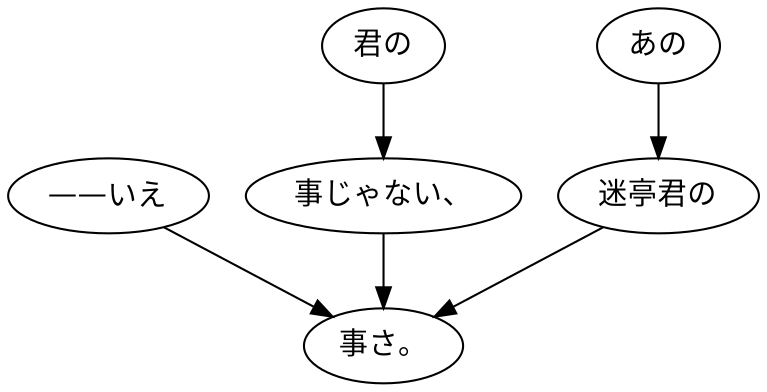 digraph graph2453 {
	node0 [label="——いえ"];
	node1 [label="君の"];
	node2 [label="事じゃない、"];
	node3 [label="あの"];
	node4 [label="迷亭君の"];
	node5 [label="事さ。"];
	node0 -> node5;
	node1 -> node2;
	node2 -> node5;
	node3 -> node4;
	node4 -> node5;
}
